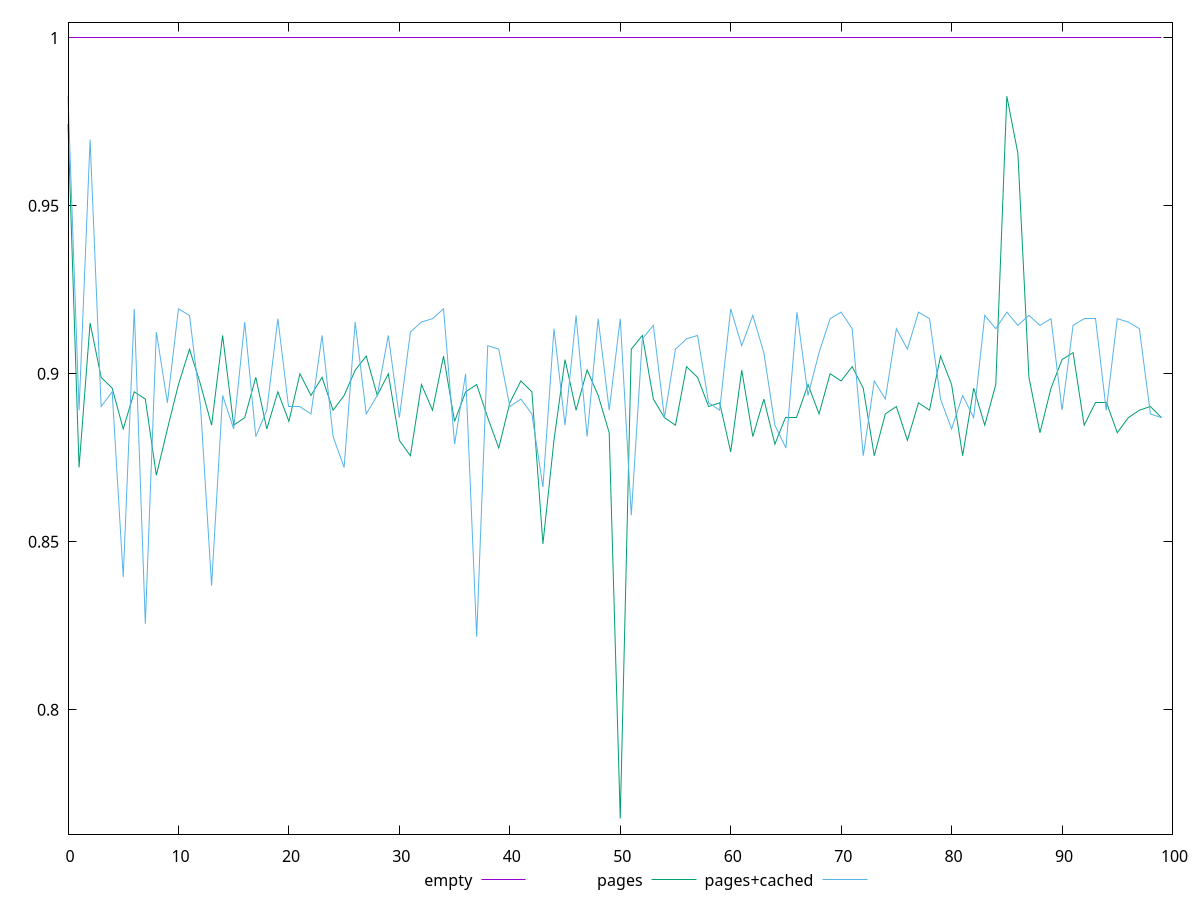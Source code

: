 $_empty <<EOF
1
1
1
1
1
1
1
1
1
1
1
1
1
1
1
1
1
1
1
1
1
1
1
1
1
1
1
1
1
1
1
1
1
1
1
1
1
1
1
1
1
1
1
1
1
1
1
1
1
1
1
1
1
1
1
1
1
1
1
1
1
1
1
1
1
1
1
1
1
1
1
1
1
1
1
1
1
1
1
1
1
1
1
1
1
1
1
1
1
1
1
1
1
1
1
1
1
1
1
1
EOF
$_pages <<EOF
0.9743367650258608
0.8721068283815396
0.9151335286605753
0.8989350010505743
0.8957133036797424
0.8835688966472424
0.8946305544636071
0.8924519953997028
0.8697695667830522
0.8835688966472403
0.8967916516294535
0.9073252563220249
0.8967916516294535
0.8846936800115661
0.9114065832202423
0.8846936800115661
0.8869310884190241
0.8989350010505743
0.8835688966472424
0.8946305544636091
0.8858144226983569
0.8999999314038525
0.8935434397538525
0.8989350010505761
0.8891520440062339
0.8935434397538506
0.9010603182647978
0.9052557261448033
0.8935434397538546
0.8999999314038525
0.8801706658654889
0.8755853285196511
0.8967916516294555
0.8891520440062339
0.9052557261448053
0.8858144226983569
0.8946305544636071
0.8967916516294516
0.8869310884190221
0.8778856419325579
0.8913562573218666
0.8978655626213592
0.8946305544636071
0.8493560246866183
0.8801706658654911
0.904213865293832
0.8891520440062339
0.9011512982153733
0.8935434397538525
0.8824401089284055
0.7675770589246068
0.9073252563220231
0.9114065832202443
0.8924519953997028
0.8869310884190241
0.8846936800115661
0.9021161263191463
0.8989350010505743
0.8902562615076617
0.8913562573218646
0.8767373781918395
0.9010603182647978
0.8813073532081728
0.8924519953997028
0.8790300833009306
0.8869310884190241
0.8869310884190241
0.8967916516294555
0.8880436409238042
0.8999999314038525
0.8978655626213592
0.9021161263191463
0.8957133036797424
0.8755853285196511
0.8880436409238082
0.8902562615076638
0.8801706658654911
0.8913562573218646
0.8891520440062339
0.9052557261448053
0.8967916516294516
0.8755853285196511
0.8957133036797424
0.8846936800115661
0.8967916516294555
0.9826442363466058
0.9656351430341488
0.8989350010505743
0.8824401089284075
0.8957133036797443
0.9042138652938301
0.9062928680615159
0.8846936800115661
0.8913562573218666
0.8913562573218646
0.8824401089284055
0.8869310884190262
0.8891520440062339
0.8902562615076617
0.8869310884190241
EOF
$_pagesCached <<EOF
0.9826442363466058
0.889152044006236
0.9697426684082584
0.8902562615076628
0.8946305544636101
0.8394434945505462
0.9193306938437791
0.8255382617101024
0.912414687309443
0.8913562573218656
0.91933069384378
0.917380153295033
0.8902562615076617
0.8369379509717426
0.8935434397538535
0.8835688966472424
0.9154091114965668
0.8813073532081728
0.889152044006236
0.9163971786250928
0.8902562615076638
0.8902562615076638
0.8880436409238062
0.9114065832202469
0.8813073532081728
0.8721068283815406
0.9154091114965668
0.8880436409238052
0.8935434397538525
0.9114065832202433
0.8869310884190241
0.912414687309443
0.9154091114965668
0.9163971786250937
0.91933069384378
0.8790300833009358
0.8999999314038506
0.821695891391382
0.9083528563396869
0.9073252563220249
0.8902562615076608
0.8924519953997037
0.8880436409238042
0.866237010546699
0.9134178324564849
0.8846936800115692
0.917380153295033
0.8813073532081728
0.9163971786250911
0.889152044006237
0.9163971786250911
0.8578750359832086
0.9103935540110574
0.9144159850101887
0.8869310884190262
0.9073252563220249
0.9103935540110574
0.9114065832202443
0.8913562573218646
0.8891520440062329
0.9193306938437782
0.9083528563396879
0.917380153295033
0.9062928680615168
0.8846936800115661
0.8778856419325579
0.918358002601875
0.8935434397538546
0.9062928680615159
0.9163971786250911
0.9183580026018724
0.9134178324564849
0.8755853285196531
0.8978655626213592
0.8924519953997047
0.9134178324564849
0.9073252563220249
0.9183580026018732
0.9163971786250902
0.8924519953997028
0.8835688966472444
0.8935434397538546
0.8869310884190241
0.917380153295032
0.9134178324564867
0.9183580026018724
0.9144159850101887
0.9173801532950312
0.9144159850101905
0.9163971786250928
0.8891520440062339
0.9144159850101896
0.9163971786250911
0.916397178625092
0.8891520440062339
0.9163971786250893
0.9154091114965686
0.9134178324564867
0.8880436409238072
0.8869310884190221
EOF
set key outside below
set terminal pngcairo
set output "report_00004_2020-11-02T20-21-41.718Z/total-blocking-time/total-blocking-time_empty_pages_pages+cached.png"
set yrange [0.7629286001030989:1.0046484588215079]
plot $_empty title "empty" with line ,$_pages title "pages" with line ,$_pagesCached title "pages+cached" with line ,